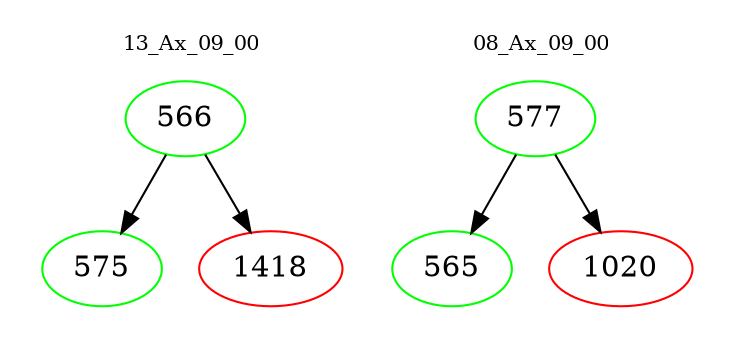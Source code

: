 digraph{
subgraph cluster_0 {
color = white
label = "13_Ax_09_00";
fontsize=10;
T0_566 [label="566", color="green"]
T0_566 -> T0_575 [color="black"]
T0_575 [label="575", color="green"]
T0_566 -> T0_1418 [color="black"]
T0_1418 [label="1418", color="red"]
}
subgraph cluster_1 {
color = white
label = "08_Ax_09_00";
fontsize=10;
T1_577 [label="577", color="green"]
T1_577 -> T1_565 [color="black"]
T1_565 [label="565", color="green"]
T1_577 -> T1_1020 [color="black"]
T1_1020 [label="1020", color="red"]
}
}
